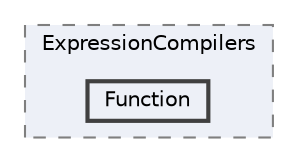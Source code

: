 digraph "src/BadScript2/Runtime/VirtualMachine/Compiler/ExpressionCompilers/Function"
{
 // LATEX_PDF_SIZE
  bgcolor="transparent";
  edge [fontname=Helvetica,fontsize=10,labelfontname=Helvetica,labelfontsize=10];
  node [fontname=Helvetica,fontsize=10,shape=box,height=0.2,width=0.4];
  compound=true
  subgraph clusterdir_1df7dc24e40b8f4da5a00a5aa7eeb0fb {
    graph [ bgcolor="#edf0f7", pencolor="grey50", label="ExpressionCompilers", fontname=Helvetica,fontsize=10 style="filled,dashed", URL="dir_1df7dc24e40b8f4da5a00a5aa7eeb0fb.html",tooltip=""]
  dir_bfbcef6bda67a442aa7b070c3658a58c [label="Function", fillcolor="#edf0f7", color="grey25", style="filled,bold", URL="dir_bfbcef6bda67a442aa7b070c3658a58c.html",tooltip=""];
  }
}
